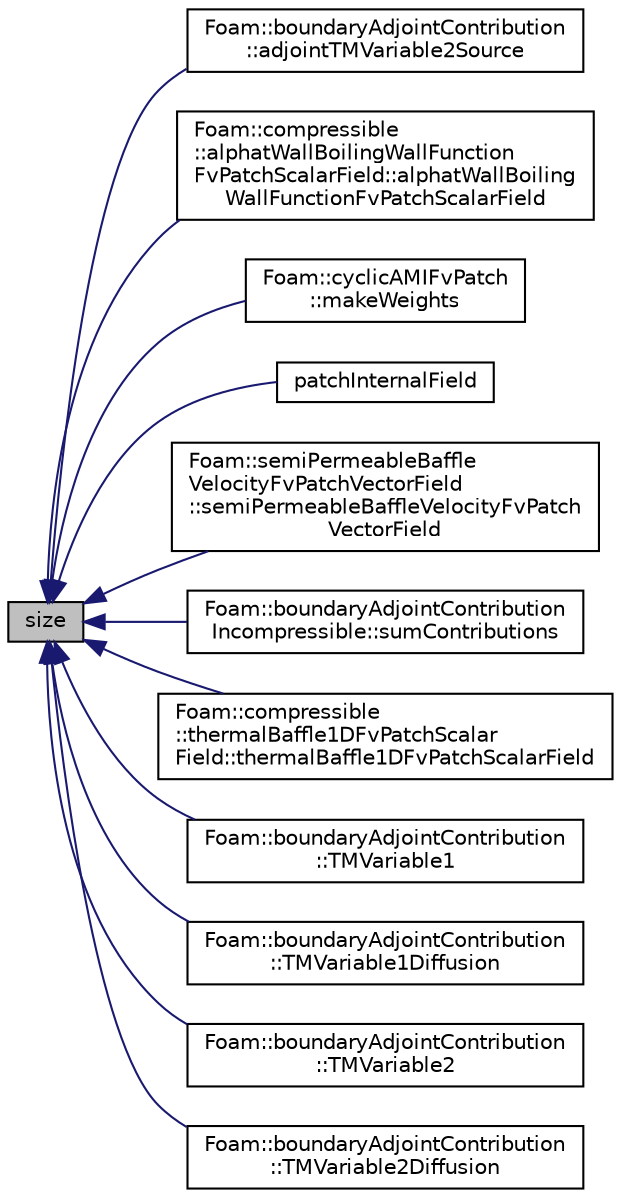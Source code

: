 digraph "size"
{
  bgcolor="transparent";
  edge [fontname="Helvetica",fontsize="10",labelfontname="Helvetica",labelfontsize="10"];
  node [fontname="Helvetica",fontsize="10",shape=record];
  rankdir="LR";
  Node1 [label="size",height=0.2,width=0.4,color="black", fillcolor="grey75", style="filled" fontcolor="black"];
  Node1 -> Node2 [dir="back",color="midnightblue",fontsize="10",style="solid",fontname="Helvetica"];
  Node2 [label="Foam::boundaryAdjointContribution\l::adjointTMVariable2Source",height=0.2,width=0.4,color="black",URL="$classFoam_1_1boundaryAdjointContribution.html#a3a353b2c11d1aea8dd03063b5dd456bb"];
  Node1 -> Node3 [dir="back",color="midnightblue",fontsize="10",style="solid",fontname="Helvetica"];
  Node3 [label="Foam::compressible\l::alphatWallBoilingWallFunction\lFvPatchScalarField::alphatWallBoiling\lWallFunctionFvPatchScalarField",height=0.2,width=0.4,color="black",URL="$classFoam_1_1compressible_1_1alphatWallBoilingWallFunctionFvPatchScalarField.html#a35fe38a228b8a16b29a4d7a1e06f31d8",tooltip="Construct from patch and internal field. "];
  Node1 -> Node4 [dir="back",color="midnightblue",fontsize="10",style="solid",fontname="Helvetica"];
  Node4 [label="Foam::cyclicAMIFvPatch\l::makeWeights",height=0.2,width=0.4,color="black",URL="$classFoam_1_1cyclicAMIFvPatch.html#a6e8461e70d8bb85a22df5d8266daaa55",tooltip="Make patch weighting factors. "];
  Node1 -> Node5 [dir="back",color="midnightblue",fontsize="10",style="solid",fontname="Helvetica"];
  Node5 [label="patchInternalField",height=0.2,width=0.4,color="black",URL="$classFoam_1_1fvPatch.html#aac03451aa767a085791676993c91b405"];
  Node1 -> Node6 [dir="back",color="midnightblue",fontsize="10",style="solid",fontname="Helvetica"];
  Node6 [label="Foam::semiPermeableBaffle\lVelocityFvPatchVectorField\l::semiPermeableBaffleVelocityFvPatch\lVectorField",height=0.2,width=0.4,color="black",URL="$classFoam_1_1semiPermeableBaffleVelocityFvPatchVectorField.html#a4446adc8bf6762ff30f6398fe8b5bc72",tooltip="Construct by mapping given fixedValueTypeFvPatchField. "];
  Node1 -> Node7 [dir="back",color="midnightblue",fontsize="10",style="solid",fontname="Helvetica"];
  Node7 [label="Foam::boundaryAdjointContribution\lIncompressible::sumContributions",height=0.2,width=0.4,color="black",URL="$classFoam_1_1boundaryAdjointContributionIncompressible.html#add4ebe78f34cc109090ab69f18787e27"];
  Node1 -> Node8 [dir="back",color="midnightblue",fontsize="10",style="solid",fontname="Helvetica"];
  Node8 [label="Foam::compressible\l::thermalBaffle1DFvPatchScalar\lField::thermalBaffle1DFvPatchScalarField",height=0.2,width=0.4,color="black",URL="$classFoam_1_1compressible_1_1thermalBaffle1DFvPatchScalarField.html#aeb5a482f08e04f74295b63f2aa4385f2",tooltip="Construct from patch and internal field. "];
  Node1 -> Node9 [dir="back",color="midnightblue",fontsize="10",style="solid",fontname="Helvetica"];
  Node9 [label="Foam::boundaryAdjointContribution\l::TMVariable1",height=0.2,width=0.4,color="black",URL="$classFoam_1_1boundaryAdjointContribution.html#a86f7e11cbb074046e439c855920465cc"];
  Node1 -> Node10 [dir="back",color="midnightblue",fontsize="10",style="solid",fontname="Helvetica"];
  Node10 [label="Foam::boundaryAdjointContribution\l::TMVariable1Diffusion",height=0.2,width=0.4,color="black",URL="$classFoam_1_1boundaryAdjointContribution.html#a6853e420a6e035c671f7fc62e4d40a46"];
  Node1 -> Node11 [dir="back",color="midnightblue",fontsize="10",style="solid",fontname="Helvetica"];
  Node11 [label="Foam::boundaryAdjointContribution\l::TMVariable2",height=0.2,width=0.4,color="black",URL="$classFoam_1_1boundaryAdjointContribution.html#a558e83d51280e549fce23347fe5609dd"];
  Node1 -> Node12 [dir="back",color="midnightblue",fontsize="10",style="solid",fontname="Helvetica"];
  Node12 [label="Foam::boundaryAdjointContribution\l::TMVariable2Diffusion",height=0.2,width=0.4,color="black",URL="$classFoam_1_1boundaryAdjointContribution.html#a034656222e38ba72c28c25c7898b0d30"];
}
